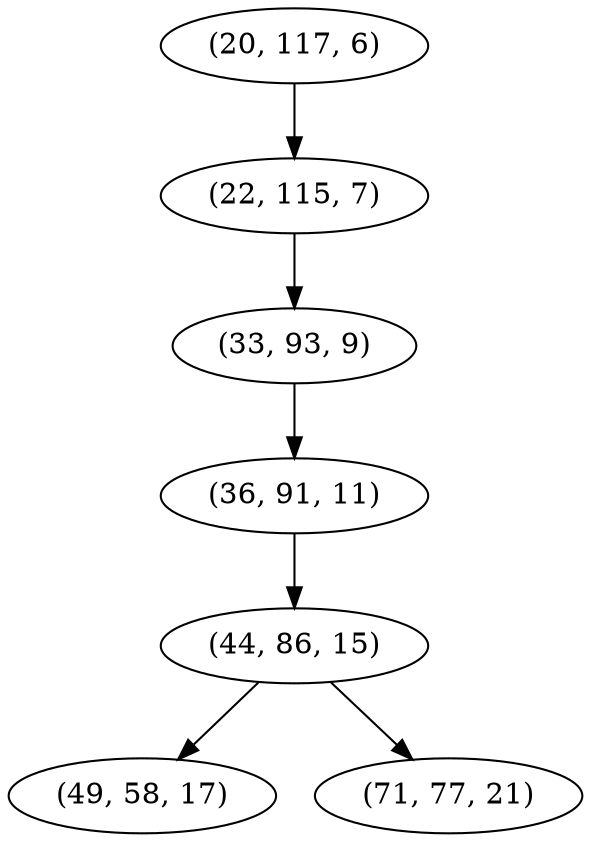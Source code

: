 digraph tree {
    "(20, 117, 6)";
    "(22, 115, 7)";
    "(33, 93, 9)";
    "(36, 91, 11)";
    "(44, 86, 15)";
    "(49, 58, 17)";
    "(71, 77, 21)";
    "(20, 117, 6)" -> "(22, 115, 7)";
    "(22, 115, 7)" -> "(33, 93, 9)";
    "(33, 93, 9)" -> "(36, 91, 11)";
    "(36, 91, 11)" -> "(44, 86, 15)";
    "(44, 86, 15)" -> "(49, 58, 17)";
    "(44, 86, 15)" -> "(71, 77, 21)";
}
